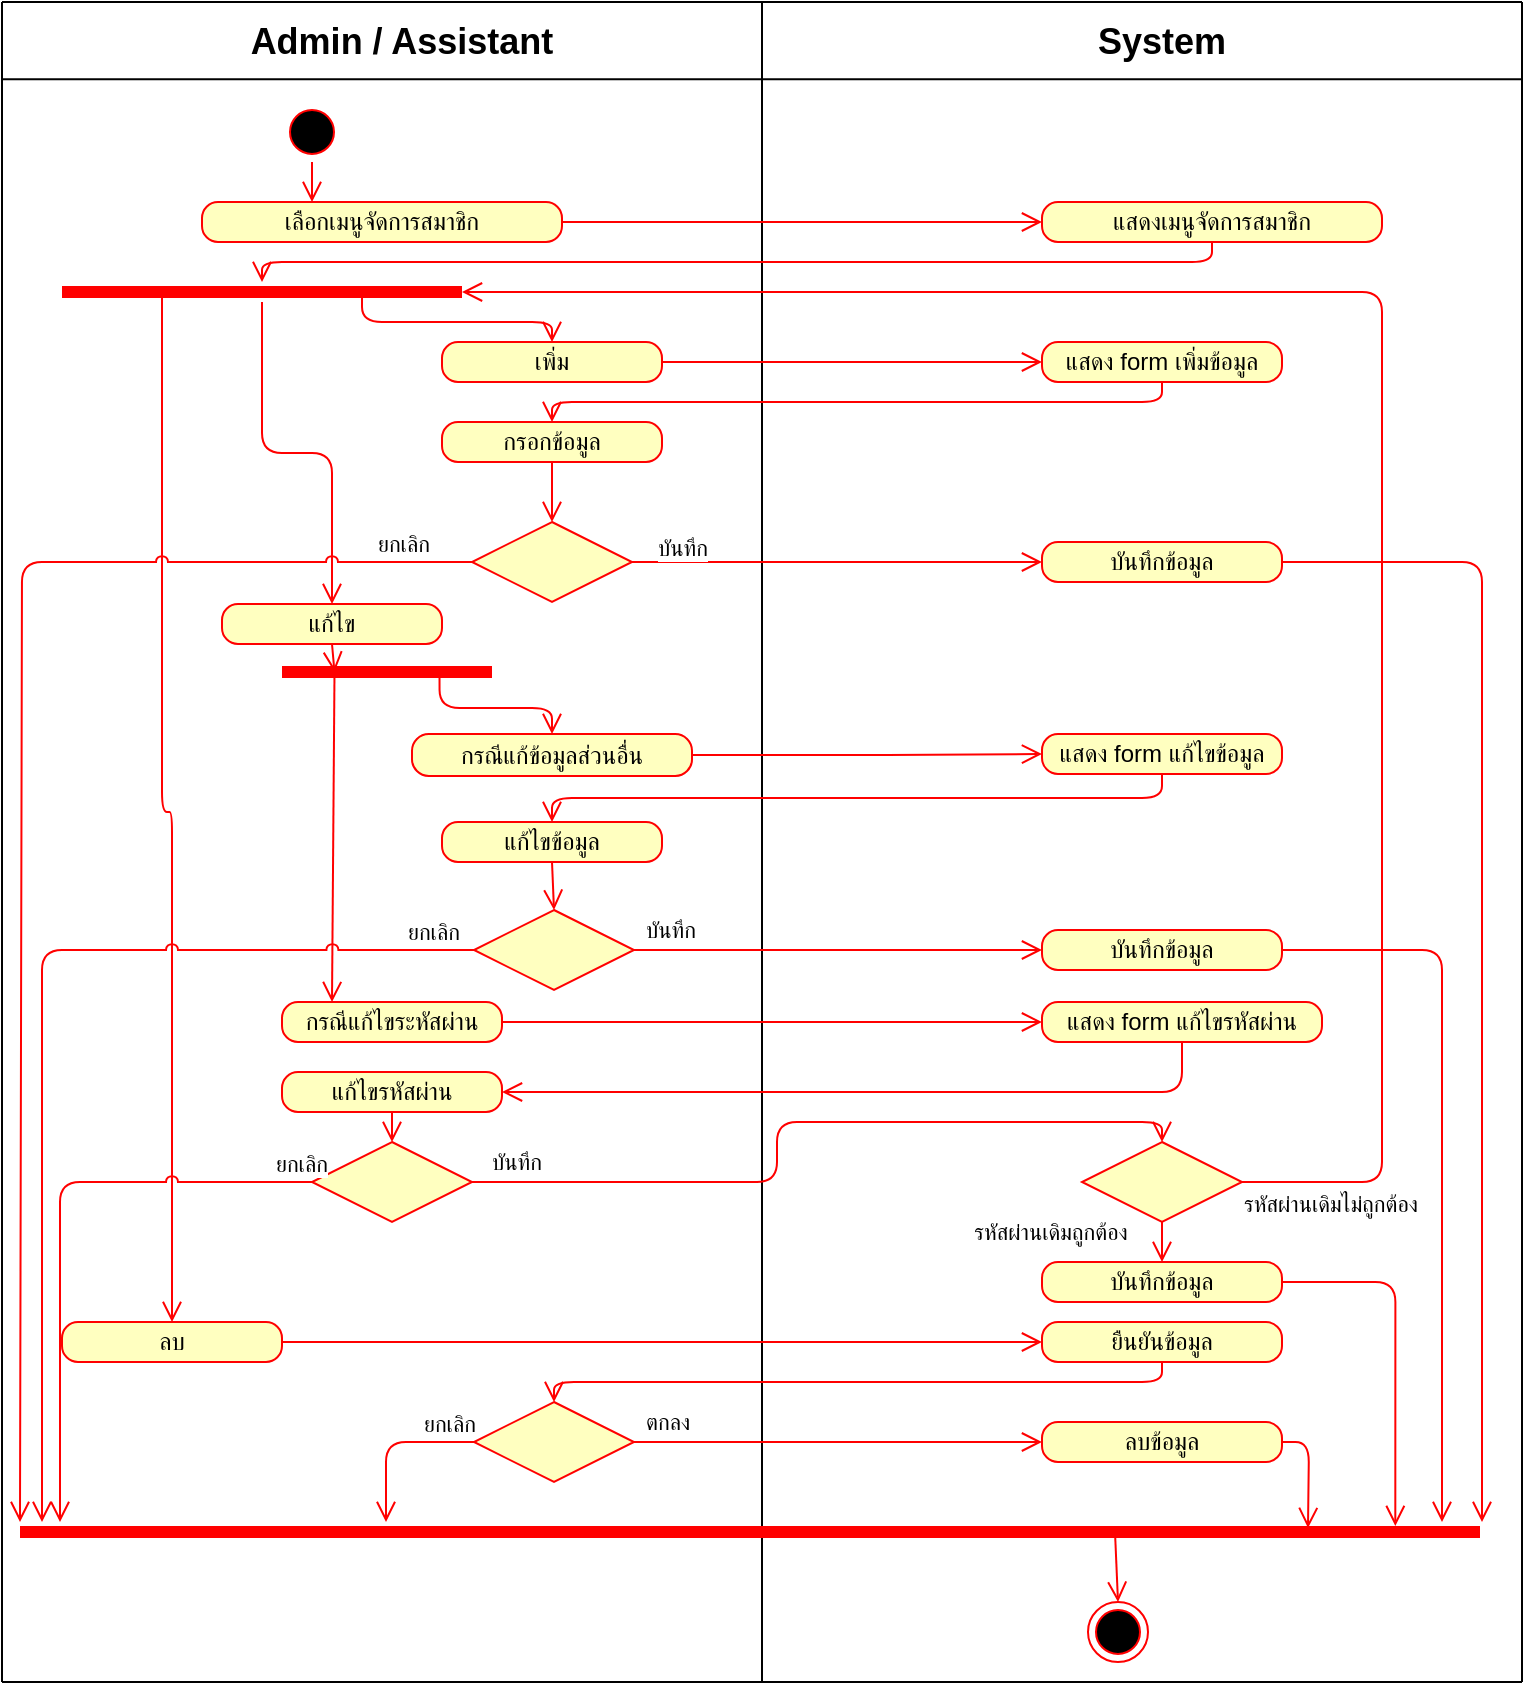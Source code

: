 <mxfile version="13.3.9" type="device"><diagram id="cFun0uLYScWGSc1wONvR" name="Page-1"><mxGraphModel dx="801" dy="513" grid="1" gridSize="10" guides="1" tooltips="1" connect="1" arrows="1" fold="1" page="1" pageScale="1" pageWidth="827" pageHeight="1169" math="0" shadow="0"><root><mxCell id="0"/><mxCell id="1" parent="0"/><mxCell id="8Ly0fzJCCH81qdeTu1yw-59" value="" style="endArrow=none;html=1;" parent="1" edge="1"><mxGeometry width="50" height="50" relative="1" as="geometry"><mxPoint x="420" y="880" as="sourcePoint"/><mxPoint x="420" y="40" as="targetPoint"/></mxGeometry></mxCell><mxCell id="8Ly0fzJCCH81qdeTu1yw-60" value="" style="endArrow=none;html=1;" parent="1" edge="1"><mxGeometry width="50" height="50" relative="1" as="geometry"><mxPoint x="40" y="880" as="sourcePoint"/><mxPoint x="40" y="40" as="targetPoint"/></mxGeometry></mxCell><mxCell id="8Ly0fzJCCH81qdeTu1yw-61" value="" style="endArrow=none;html=1;" parent="1" edge="1"><mxGeometry width="50" height="50" relative="1" as="geometry"><mxPoint x="800" y="880" as="sourcePoint"/><mxPoint x="800" y="40" as="targetPoint"/></mxGeometry></mxCell><mxCell id="8Ly0fzJCCH81qdeTu1yw-62" value="" style="endArrow=none;html=1;" parent="1" edge="1"><mxGeometry width="50" height="50" relative="1" as="geometry"><mxPoint x="800" y="40" as="sourcePoint"/><mxPoint x="40" y="40" as="targetPoint"/></mxGeometry></mxCell><mxCell id="8Ly0fzJCCH81qdeTu1yw-63" value="" style="endArrow=none;html=1;" parent="1" edge="1"><mxGeometry width="50" height="50" relative="1" as="geometry"><mxPoint x="800" y="78.67" as="sourcePoint"/><mxPoint x="40" y="78.67" as="targetPoint"/></mxGeometry></mxCell><mxCell id="8Ly0fzJCCH81qdeTu1yw-64" value="&lt;font style=&quot;font-size: 18px&quot;&gt;&lt;b&gt;Admin / Assistant&lt;/b&gt;&lt;/font&gt;" style="text;html=1;strokeColor=none;fillColor=none;align=center;verticalAlign=middle;whiteSpace=wrap;rounded=0;" parent="1" vertex="1"><mxGeometry x="150" y="50" width="180" height="20" as="geometry"/></mxCell><mxCell id="8Ly0fzJCCH81qdeTu1yw-65" value="&lt;font style=&quot;font-size: 18px&quot;&gt;&lt;b&gt;System&lt;/b&gt;&lt;/font&gt;" style="text;html=1;strokeColor=none;fillColor=none;align=center;verticalAlign=middle;whiteSpace=wrap;rounded=0;" parent="1" vertex="1"><mxGeometry x="600" y="50" width="40" height="20" as="geometry"/></mxCell><mxCell id="8Ly0fzJCCH81qdeTu1yw-66" value="" style="endArrow=none;html=1;" parent="1" edge="1"><mxGeometry width="50" height="50" relative="1" as="geometry"><mxPoint x="800" y="880" as="sourcePoint"/><mxPoint x="40" y="880" as="targetPoint"/></mxGeometry></mxCell><mxCell id="eu8TSUsdYFXi6fLhLV_U-1" value="เลือกเมนูจัดการสมาชิก" style="rounded=1;whiteSpace=wrap;html=1;arcSize=40;fontColor=#000000;fillColor=#ffffc0;strokeColor=#ff0000;" parent="1" vertex="1"><mxGeometry x="140" y="140" width="180" height="20" as="geometry"/></mxCell><mxCell id="eu8TSUsdYFXi6fLhLV_U-2" value="" style="edgeStyle=orthogonalEdgeStyle;html=1;verticalAlign=bottom;endArrow=open;endSize=8;strokeColor=#ff0000;exitX=1;exitY=0.5;exitDx=0;exitDy=0;entryX=0;entryY=0.5;entryDx=0;entryDy=0;" parent="1" source="eu8TSUsdYFXi6fLhLV_U-1" target="eu8TSUsdYFXi6fLhLV_U-5" edge="1"><mxGeometry relative="1" as="geometry"><mxPoint x="270" y="310" as="targetPoint"/><mxPoint x="350" y="220" as="sourcePoint"/></mxGeometry></mxCell><mxCell id="eu8TSUsdYFXi6fLhLV_U-3" value="" style="ellipse;html=1;shape=startState;fillColor=#000000;strokeColor=#ff0000;" parent="1" vertex="1"><mxGeometry x="180" y="90" width="30" height="30" as="geometry"/></mxCell><mxCell id="eu8TSUsdYFXi6fLhLV_U-4" value="" style="edgeStyle=orthogonalEdgeStyle;html=1;verticalAlign=bottom;endArrow=open;endSize=8;strokeColor=#ff0000;" parent="1" source="eu8TSUsdYFXi6fLhLV_U-3" edge="1"><mxGeometry relative="1" as="geometry"><mxPoint x="195" y="140" as="targetPoint"/></mxGeometry></mxCell><mxCell id="eu8TSUsdYFXi6fLhLV_U-5" value="แสดงเมนูจัดการสมาชิก" style="rounded=1;whiteSpace=wrap;html=1;arcSize=40;fontColor=#000000;fillColor=#ffffc0;strokeColor=#ff0000;" parent="1" vertex="1"><mxGeometry x="560" y="140" width="170" height="20" as="geometry"/></mxCell><mxCell id="eu8TSUsdYFXi6fLhLV_U-6" value="" style="shape=line;html=1;strokeWidth=6;strokeColor=#ff0000;" parent="1" vertex="1"><mxGeometry x="70" y="180" width="200" height="10" as="geometry"/></mxCell><mxCell id="eu8TSUsdYFXi6fLhLV_U-8" value="" style="edgeStyle=orthogonalEdgeStyle;html=1;verticalAlign=bottom;endArrow=open;endSize=8;strokeColor=#ff0000;exitX=0.75;exitY=0.5;exitDx=0;exitDy=0;exitPerimeter=0;entryX=0.5;entryY=0;entryDx=0;entryDy=0;" parent="1" source="eu8TSUsdYFXi6fLhLV_U-6" target="eu8TSUsdYFXi6fLhLV_U-11" edge="1"><mxGeometry relative="1" as="geometry"><mxPoint x="220" y="200" as="targetPoint"/><mxPoint x="180" y="200" as="sourcePoint"/></mxGeometry></mxCell><mxCell id="eu8TSUsdYFXi6fLhLV_U-9" value="" style="html=1;verticalAlign=bottom;endArrow=open;endSize=8;strokeColor=#ff0000;entryX=0.5;entryY=0;entryDx=0;entryDy=0;edgeStyle=orthogonalEdgeStyle;jumpStyle=arc;" parent="1" source="eu8TSUsdYFXi6fLhLV_U-6" target="eu8TSUsdYFXi6fLhLV_U-12" edge="1"><mxGeometry relative="1" as="geometry"><mxPoint x="120" y="310" as="targetPoint"/><mxPoint x="190" y="210" as="sourcePoint"/></mxGeometry></mxCell><mxCell id="eu8TSUsdYFXi6fLhLV_U-10" value="" style="edgeStyle=orthogonalEdgeStyle;html=1;verticalAlign=bottom;endArrow=open;endSize=8;strokeColor=#ff0000;exitX=0.5;exitY=1;exitDx=0;exitDy=0;" parent="1" source="eu8TSUsdYFXi6fLhLV_U-5" target="eu8TSUsdYFXi6fLhLV_U-6" edge="1"><mxGeometry relative="1" as="geometry"><mxPoint x="570" y="160" as="targetPoint"/><mxPoint x="490" y="170" as="sourcePoint"/></mxGeometry></mxCell><mxCell id="eu8TSUsdYFXi6fLhLV_U-11" value="เพิ่ม" style="rounded=1;whiteSpace=wrap;html=1;arcSize=40;fontColor=#000000;fillColor=#ffffc0;strokeColor=#ff0000;" parent="1" vertex="1"><mxGeometry x="260" y="210" width="110" height="20" as="geometry"/></mxCell><mxCell id="eu8TSUsdYFXi6fLhLV_U-12" value="แก้ไข" style="rounded=1;whiteSpace=wrap;html=1;arcSize=40;fontColor=#000000;fillColor=#ffffc0;strokeColor=#ff0000;" parent="1" vertex="1"><mxGeometry x="150" y="341" width="110" height="20" as="geometry"/></mxCell><mxCell id="eu8TSUsdYFXi6fLhLV_U-13" value="ลบ" style="rounded=1;whiteSpace=wrap;html=1;arcSize=40;fontColor=#000000;fillColor=#ffffc0;strokeColor=#ff0000;" parent="1" vertex="1"><mxGeometry x="70" y="700" width="110" height="20" as="geometry"/></mxCell><mxCell id="eu8TSUsdYFXi6fLhLV_U-14" value="แสดง form เพิ่มข้อมูล" style="rounded=1;whiteSpace=wrap;html=1;arcSize=40;fontColor=#000000;fillColor=#ffffc0;strokeColor=#ff0000;" parent="1" vertex="1"><mxGeometry x="560" y="210" width="120" height="20" as="geometry"/></mxCell><mxCell id="eu8TSUsdYFXi6fLhLV_U-15" value="" style="edgeStyle=orthogonalEdgeStyle;html=1;verticalAlign=bottom;endArrow=open;endSize=8;strokeColor=#ff0000;exitX=1;exitY=0.5;exitDx=0;exitDy=0;" parent="1" source="eu8TSUsdYFXi6fLhLV_U-11" target="eu8TSUsdYFXi6fLhLV_U-14" edge="1"><mxGeometry relative="1" as="geometry"><mxPoint x="550" y="225" as="targetPoint"/><mxPoint x="360" y="224.5" as="sourcePoint"/></mxGeometry></mxCell><mxCell id="eu8TSUsdYFXi6fLhLV_U-16" value="กรอกข้อมูล" style="rounded=1;whiteSpace=wrap;html=1;arcSize=40;fontColor=#000000;fillColor=#ffffc0;strokeColor=#ff0000;" parent="1" vertex="1"><mxGeometry x="260" y="250" width="110" height="20" as="geometry"/></mxCell><mxCell id="eu8TSUsdYFXi6fLhLV_U-17" value="" style="edgeStyle=orthogonalEdgeStyle;html=1;verticalAlign=bottom;endArrow=open;endSize=8;strokeColor=#ff0000;exitX=0.5;exitY=1;exitDx=0;exitDy=0;entryX=0.5;entryY=0;entryDx=0;entryDy=0;" parent="1" source="eu8TSUsdYFXi6fLhLV_U-14" target="eu8TSUsdYFXi6fLhLV_U-16" edge="1"><mxGeometry relative="1" as="geometry"><mxPoint x="600" y="300" as="targetPoint"/><mxPoint x="410" y="300" as="sourcePoint"/></mxGeometry></mxCell><mxCell id="eu8TSUsdYFXi6fLhLV_U-18" value="" style="rhombus;whiteSpace=wrap;html=1;fillColor=#ffffc0;strokeColor=#ff0000;" parent="1" vertex="1"><mxGeometry x="275" y="300" width="80" height="40" as="geometry"/></mxCell><mxCell id="eu8TSUsdYFXi6fLhLV_U-22" value="บันทึก" style="edgeStyle=orthogonalEdgeStyle;html=1;align=left;verticalAlign=top;endArrow=open;endSize=8;strokeColor=#ff0000;exitX=1;exitY=0.5;exitDx=0;exitDy=0;" parent="1" source="eu8TSUsdYFXi6fLhLV_U-18" edge="1"><mxGeometry x="-0.9" y="20" relative="1" as="geometry"><mxPoint x="560" y="320" as="targetPoint"/><mxPoint x="330" y="350" as="sourcePoint"/><mxPoint as="offset"/></mxGeometry></mxCell><mxCell id="eu8TSUsdYFXi6fLhLV_U-23" value="บันทึกข้อมูล" style="rounded=1;whiteSpace=wrap;html=1;arcSize=40;fontColor=#000000;fillColor=#ffffc0;strokeColor=#ff0000;" parent="1" vertex="1"><mxGeometry x="560" y="310" width="120" height="20" as="geometry"/></mxCell><mxCell id="eu8TSUsdYFXi6fLhLV_U-25" value="" style="edgeStyle=orthogonalEdgeStyle;html=1;verticalAlign=bottom;endArrow=open;endSize=8;strokeColor=#ff0000;exitX=1;exitY=0.5;exitDx=0;exitDy=0;" parent="1" source="eu8TSUsdYFXi6fLhLV_U-23" edge="1"><mxGeometry relative="1" as="geometry"><mxPoint x="780" y="800" as="targetPoint"/><mxPoint x="705" y="430" as="sourcePoint"/><Array as="points"><mxPoint x="780" y="320"/></Array></mxGeometry></mxCell><mxCell id="eu8TSUsdYFXi6fLhLV_U-28" value="" style="edgeStyle=orthogonalEdgeStyle;html=1;verticalAlign=bottom;endArrow=open;endSize=8;strokeColor=#ff0000;entryX=0.5;entryY=0;entryDx=0;entryDy=0;exitX=0.5;exitY=1;exitDx=0;exitDy=0;" parent="1" source="eu8TSUsdYFXi6fLhLV_U-16" target="eu8TSUsdYFXi6fLhLV_U-18" edge="1"><mxGeometry relative="1" as="geometry"><mxPoint x="314.5" y="310" as="targetPoint"/><mxPoint x="314.5" y="270" as="sourcePoint"/></mxGeometry></mxCell><mxCell id="eu8TSUsdYFXi6fLhLV_U-30" value="" style="shape=line;html=1;strokeWidth=6;strokeColor=#ff0000;" parent="1" vertex="1"><mxGeometry x="180" y="370" width="105" height="10" as="geometry"/></mxCell><mxCell id="eu8TSUsdYFXi6fLhLV_U-33" value="" style="edgeStyle=orthogonalEdgeStyle;html=1;verticalAlign=bottom;endArrow=open;endSize=8;strokeColor=#ff0000;exitX=0.25;exitY=0.5;exitDx=0;exitDy=0;exitPerimeter=0;entryX=0.5;entryY=0;entryDx=0;entryDy=0;jumpStyle=none;" parent="1" source="eu8TSUsdYFXi6fLhLV_U-6" target="eu8TSUsdYFXi6fLhLV_U-13" edge="1"><mxGeometry relative="1" as="geometry"><mxPoint x="120" y="280" as="targetPoint"/><mxPoint x="325" y="280" as="sourcePoint"/></mxGeometry></mxCell><mxCell id="eu8TSUsdYFXi6fLhLV_U-36" value="" style="html=1;verticalAlign=bottom;endArrow=open;endSize=8;strokeColor=#ff0000;entryX=0.25;entryY=0.5;entryDx=0;entryDy=0;entryPerimeter=0;exitX=0.5;exitY=1;exitDx=0;exitDy=0;" parent="1" source="eu8TSUsdYFXi6fLhLV_U-12" target="eu8TSUsdYFXi6fLhLV_U-30" edge="1"><mxGeometry relative="1" as="geometry"><mxPoint x="201.25" y="425" as="targetPoint"/><mxPoint x="210" y="395" as="sourcePoint"/></mxGeometry></mxCell><mxCell id="eu8TSUsdYFXi6fLhLV_U-37" value="กรณีแก้ข้อมูลส่วนอื่น" style="rounded=1;whiteSpace=wrap;html=1;arcSize=40;fontColor=#000000;fillColor=#ffffc0;strokeColor=#ff0000;" parent="1" vertex="1"><mxGeometry x="245" y="406" width="140" height="21" as="geometry"/></mxCell><mxCell id="eu8TSUsdYFXi6fLhLV_U-38" value="กรณีแก้ไขระหัสผ่าน" style="rounded=1;whiteSpace=wrap;html=1;arcSize=40;fontColor=#000000;fillColor=#ffffc0;strokeColor=#ff0000;" parent="1" vertex="1"><mxGeometry x="180" y="540" width="110" height="20" as="geometry"/></mxCell><mxCell id="eu8TSUsdYFXi6fLhLV_U-39" value="" style="rhombus;whiteSpace=wrap;html=1;fillColor=#ffffc0;strokeColor=#ff0000;" parent="1" vertex="1"><mxGeometry x="276" y="494" width="80" height="40" as="geometry"/></mxCell><mxCell id="eu8TSUsdYFXi6fLhLV_U-40" value="" style="html=1;verticalAlign=bottom;endArrow=open;endSize=8;strokeColor=#ff0000;entryX=0.5;entryY=0;entryDx=0;entryDy=0;exitX=0.75;exitY=0.5;exitDx=0;exitDy=0;exitPerimeter=0;edgeStyle=orthogonalEdgeStyle;" parent="1" source="eu8TSUsdYFXi6fLhLV_U-30" target="eu8TSUsdYFXi6fLhLV_U-37" edge="1"><mxGeometry relative="1" as="geometry"><mxPoint x="214.25" y="395" as="targetPoint"/><mxPoint x="215" y="371" as="sourcePoint"/></mxGeometry></mxCell><mxCell id="eu8TSUsdYFXi6fLhLV_U-41" value="" style="edgeStyle=orthogonalEdgeStyle;html=1;verticalAlign=bottom;endArrow=open;endSize=8;strokeColor=#ff0000;entryX=0;entryY=0.5;entryDx=0;entryDy=0;exitX=1;exitY=0.5;exitDx=0;exitDy=0;" parent="1" source="eu8TSUsdYFXi6fLhLV_U-37" target="eu8TSUsdYFXi6fLhLV_U-42" edge="1"><mxGeometry relative="1" as="geometry"><mxPoint x="560" y="415.5" as="targetPoint"/><mxPoint x="390" y="416" as="sourcePoint"/></mxGeometry></mxCell><mxCell id="eu8TSUsdYFXi6fLhLV_U-42" value="แสดง form แก้ไขข้อมูล" style="rounded=1;whiteSpace=wrap;html=1;arcSize=40;fontColor=#000000;fillColor=#ffffc0;strokeColor=#ff0000;" parent="1" vertex="1"><mxGeometry x="560" y="406" width="120" height="20" as="geometry"/></mxCell><mxCell id="eu8TSUsdYFXi6fLhLV_U-43" value="แก้ไขข้อมูล" style="rounded=1;whiteSpace=wrap;html=1;arcSize=40;fontColor=#000000;fillColor=#ffffc0;strokeColor=#ff0000;" parent="1" vertex="1"><mxGeometry x="260" y="450" width="110" height="20" as="geometry"/></mxCell><mxCell id="eu8TSUsdYFXi6fLhLV_U-44" value="" style="edgeStyle=orthogonalEdgeStyle;html=1;verticalAlign=bottom;endArrow=open;endSize=8;strokeColor=#ff0000;exitX=0.5;exitY=1;exitDx=0;exitDy=0;entryX=0.5;entryY=0;entryDx=0;entryDy=0;" parent="1" source="eu8TSUsdYFXi6fLhLV_U-42" target="eu8TSUsdYFXi6fLhLV_U-43" edge="1"><mxGeometry relative="1" as="geometry"><mxPoint x="600" y="520" as="targetPoint"/><mxPoint x="410" y="520" as="sourcePoint"/></mxGeometry></mxCell><mxCell id="eu8TSUsdYFXi6fLhLV_U-45" value="" style="html=1;verticalAlign=bottom;endArrow=open;endSize=8;strokeColor=#ff0000;exitX=0.5;exitY=1;exitDx=0;exitDy=0;entryX=0.5;entryY=0;entryDx=0;entryDy=0;" parent="1" source="eu8TSUsdYFXi6fLhLV_U-43" target="eu8TSUsdYFXi6fLhLV_U-39" edge="1"><mxGeometry relative="1" as="geometry"><mxPoint x="490" y="520" as="targetPoint"/><mxPoint x="480" y="480" as="sourcePoint"/></mxGeometry></mxCell><mxCell id="eu8TSUsdYFXi6fLhLV_U-46" value="บันทึก" style="edgeStyle=orthogonalEdgeStyle;html=1;align=left;verticalAlign=top;endArrow=open;endSize=8;strokeColor=#ff0000;exitX=1;exitY=0.5;exitDx=0;exitDy=0;entryX=0;entryY=0.5;entryDx=0;entryDy=0;" parent="1" source="eu8TSUsdYFXi6fLhLV_U-39" target="eu8TSUsdYFXi6fLhLV_U-47" edge="1"><mxGeometry x="-0.961" y="24" relative="1" as="geometry"><mxPoint x="561" y="513.5" as="targetPoint"/><mxPoint x="356" y="513.5" as="sourcePoint"/><mxPoint y="1" as="offset"/></mxGeometry></mxCell><mxCell id="eu8TSUsdYFXi6fLhLV_U-47" value="บันทึกข้อมูล" style="rounded=1;whiteSpace=wrap;html=1;arcSize=40;fontColor=#000000;fillColor=#ffffc0;strokeColor=#ff0000;" parent="1" vertex="1"><mxGeometry x="560" y="504" width="120" height="20" as="geometry"/></mxCell><mxCell id="eu8TSUsdYFXi6fLhLV_U-48" value="บันทึกข้อมูล" style="rounded=1;whiteSpace=wrap;html=1;arcSize=40;fontColor=#000000;fillColor=#ffffc0;strokeColor=#ff0000;" parent="1" vertex="1"><mxGeometry x="560" y="670" width="120" height="20" as="geometry"/></mxCell><mxCell id="eu8TSUsdYFXi6fLhLV_U-49" value="" style="edgeStyle=orthogonalEdgeStyle;html=1;verticalAlign=bottom;endArrow=open;endSize=8;strokeColor=#ff0000;entryX=0;entryY=0.5;entryDx=0;entryDy=0;exitX=1;exitY=0.5;exitDx=0;exitDy=0;" parent="1" source="eu8TSUsdYFXi6fLhLV_U-38" target="fjoPkncIhNJe34B8TYIL-6" edge="1"><mxGeometry relative="1" as="geometry"><mxPoint x="450" y="559.5" as="targetPoint"/><mxPoint x="280" y="560" as="sourcePoint"/></mxGeometry></mxCell><mxCell id="eu8TSUsdYFXi6fLhLV_U-50" value="" style="html=1;verticalAlign=bottom;endArrow=open;endSize=8;strokeColor=#ff0000;exitX=0.25;exitY=0.5;exitDx=0;exitDy=0;exitPerimeter=0;" parent="1" source="eu8TSUsdYFXi6fLhLV_U-30" edge="1"><mxGeometry relative="1" as="geometry"><mxPoint x="205" y="540" as="targetPoint"/><mxPoint x="204.25" y="385" as="sourcePoint"/></mxGeometry></mxCell><mxCell id="eu8TSUsdYFXi6fLhLV_U-51" value="ยกเลิก" style="edgeStyle=orthogonalEdgeStyle;html=1;align=left;verticalAlign=bottom;endArrow=open;endSize=8;strokeColor=#ff0000;rounded=1;exitX=0;exitY=0.5;exitDx=0;exitDy=0;jumpStyle=arc;" parent="1" source="eu8TSUsdYFXi6fLhLV_U-39" edge="1"><mxGeometry x="-0.86" relative="1" as="geometry"><mxPoint x="60" y="800" as="targetPoint"/><mxPoint x="276" y="514" as="sourcePoint"/><Array as="points"><mxPoint x="60" y="514"/><mxPoint x="60" y="690"/></Array><mxPoint as="offset"/></mxGeometry></mxCell><mxCell id="eu8TSUsdYFXi6fLhLV_U-52" value="ยืนยันข้อมูล" style="rounded=1;whiteSpace=wrap;html=1;arcSize=40;fontColor=#000000;fillColor=#ffffc0;strokeColor=#ff0000;" parent="1" vertex="1"><mxGeometry x="560" y="700" width="120" height="20" as="geometry"/></mxCell><mxCell id="eu8TSUsdYFXi6fLhLV_U-53" value="" style="edgeStyle=orthogonalEdgeStyle;html=1;verticalAlign=bottom;endArrow=open;endSize=8;strokeColor=#ff0000;exitX=1;exitY=0.5;exitDx=0;exitDy=0;entryX=0;entryY=0.5;entryDx=0;entryDy=0;" parent="1" source="eu8TSUsdYFXi6fLhLV_U-13" target="eu8TSUsdYFXi6fLhLV_U-52" edge="1"><mxGeometry relative="1" as="geometry"><mxPoint x="365" y="594.5" as="targetPoint"/><mxPoint x="175" y="594.5" as="sourcePoint"/></mxGeometry></mxCell><mxCell id="eu8TSUsdYFXi6fLhLV_U-54" value="" style="rhombus;whiteSpace=wrap;html=1;fillColor=#ffffc0;strokeColor=#ff0000;" parent="1" vertex="1"><mxGeometry x="276" y="740" width="80" height="40" as="geometry"/></mxCell><mxCell id="eu8TSUsdYFXi6fLhLV_U-55" value="" style="html=1;verticalAlign=bottom;endArrow=open;endSize=8;strokeColor=#ff0000;exitX=0.5;exitY=1;exitDx=0;exitDy=0;edgeStyle=orthogonalEdgeStyle;entryX=0.5;entryY=0;entryDx=0;entryDy=0;" parent="1" source="eu8TSUsdYFXi6fLhLV_U-52" target="eu8TSUsdYFXi6fLhLV_U-54" edge="1"><mxGeometry relative="1" as="geometry"><mxPoint x="320" y="630" as="targetPoint"/><mxPoint x="635" y="628" as="sourcePoint"/></mxGeometry></mxCell><mxCell id="eu8TSUsdYFXi6fLhLV_U-56" value="ลบข้อมูล" style="rounded=1;whiteSpace=wrap;html=1;arcSize=40;fontColor=#000000;fillColor=#ffffc0;strokeColor=#ff0000;" parent="1" vertex="1"><mxGeometry x="560" y="750" width="120" height="20" as="geometry"/></mxCell><mxCell id="eu8TSUsdYFXi6fLhLV_U-58" value="ตกลง" style="edgeStyle=orthogonalEdgeStyle;html=1;align=left;verticalAlign=top;endArrow=open;endSize=8;strokeColor=#ff0000;exitX=1;exitY=0.5;exitDx=0;exitDy=0;entryX=0;entryY=0.5;entryDx=0;entryDy=0;" parent="1" source="eu8TSUsdYFXi6fLhLV_U-54" target="eu8TSUsdYFXi6fLhLV_U-56" edge="1"><mxGeometry x="-0.961" y="24" relative="1" as="geometry"><mxPoint x="560" y="648" as="targetPoint"/><mxPoint x="370" y="647.5" as="sourcePoint"/><mxPoint y="1" as="offset"/></mxGeometry></mxCell><mxCell id="eu8TSUsdYFXi6fLhLV_U-59" value="ยกเลิก" style="html=1;align=left;verticalAlign=bottom;endArrow=open;endSize=8;strokeColor=#ff0000;rounded=1;exitX=0;exitY=0.5;exitDx=0;exitDy=0;edgeStyle=orthogonalEdgeStyle;" parent="1" source="eu8TSUsdYFXi6fLhLV_U-54" edge="1"><mxGeometry x="-0.346" relative="1" as="geometry"><mxPoint x="232" y="800" as="targetPoint"/><mxPoint x="270" y="640" as="sourcePoint"/><Array as="points"><mxPoint x="232" y="760"/><mxPoint x="232" y="790"/></Array><mxPoint as="offset"/></mxGeometry></mxCell><mxCell id="eu8TSUsdYFXi6fLhLV_U-60" value="" style="shape=line;html=1;strokeWidth=6;strokeColor=#ff0000;" parent="1" vertex="1"><mxGeometry x="49" y="800" width="730" height="10" as="geometry"/></mxCell><mxCell id="eu8TSUsdYFXi6fLhLV_U-61" value="" style="ellipse;html=1;shape=endState;fillColor=#000000;strokeColor=#ff0000;" parent="1" vertex="1"><mxGeometry x="583" y="840" width="30" height="30" as="geometry"/></mxCell><mxCell id="eu8TSUsdYFXi6fLhLV_U-63" value="" style="html=1;verticalAlign=bottom;endArrow=open;endSize=8;strokeColor=#ff0000;entryX=0.5;entryY=0;entryDx=0;entryDy=0;exitX=0.75;exitY=0.5;exitDx=0;exitDy=0;exitPerimeter=0;" parent="1" source="eu8TSUsdYFXi6fLhLV_U-60" target="eu8TSUsdYFXi6fLhLV_U-61" edge="1"><mxGeometry relative="1" as="geometry"><mxPoint x="710" y="790" as="targetPoint"/><mxPoint x="440" y="790" as="sourcePoint"/></mxGeometry></mxCell><mxCell id="eu8TSUsdYFXi6fLhLV_U-64" value="" style="html=1;verticalAlign=bottom;endArrow=open;endSize=8;strokeColor=#ff0000;exitX=1;exitY=0.5;exitDx=0;exitDy=0;edgeStyle=orthogonalEdgeStyle;" parent="1" source="eu8TSUsdYFXi6fLhLV_U-47" edge="1"><mxGeometry relative="1" as="geometry"><mxPoint x="760" y="800" as="targetPoint"/><mxPoint x="650" y="450" as="sourcePoint"/><Array as="points"><mxPoint x="760" y="514"/><mxPoint x="760" y="750"/></Array></mxGeometry></mxCell><mxCell id="eu8TSUsdYFXi6fLhLV_U-65" value="" style="html=1;verticalAlign=bottom;endArrow=open;endSize=8;strokeColor=#ff0000;exitX=1;exitY=0.5;exitDx=0;exitDy=0;edgeStyle=orthogonalEdgeStyle;entryX=1;entryY=0.5;entryDx=0;entryDy=0;entryPerimeter=0;" parent="1" source="fjoPkncIhNJe34B8TYIL-1" target="eu8TSUsdYFXi6fLhLV_U-6" edge="1"><mxGeometry relative="1" as="geometry"><mxPoint x="730" y="190" as="targetPoint"/><mxPoint x="660" y="560" as="sourcePoint"/><Array as="points"><mxPoint x="730" y="630"/><mxPoint x="730" y="185"/></Array></mxGeometry></mxCell><mxCell id="eu8TSUsdYFXi6fLhLV_U-66" value="" style="html=1;verticalAlign=bottom;endArrow=open;endSize=8;strokeColor=#ff0000;exitX=1;exitY=0.5;exitDx=0;exitDy=0;edgeStyle=orthogonalEdgeStyle;" parent="1" source="eu8TSUsdYFXi6fLhLV_U-56" edge="1"><mxGeometry relative="1" as="geometry"><mxPoint x="693" y="803" as="targetPoint"/><mxPoint x="690" y="570" as="sourcePoint"/></mxGeometry></mxCell><mxCell id="eu8TSUsdYFXi6fLhLV_U-68" value="ยกเลิก" style="edgeStyle=orthogonalEdgeStyle;html=1;align=left;verticalAlign=bottom;endArrow=open;endSize=8;strokeColor=#ff0000;rounded=1;exitX=0;exitY=0.5;exitDx=0;exitDy=0;jumpStyle=arc;" parent="1" source="eu8TSUsdYFXi6fLhLV_U-18" edge="1"><mxGeometry x="-0.86" relative="1" as="geometry"><mxPoint x="49" y="800" as="targetPoint"/><mxPoint x="281" y="310" as="sourcePoint"/><Array as="points"><mxPoint x="50" y="320"/><mxPoint x="50" y="556"/><mxPoint x="49" y="556"/></Array><mxPoint as="offset"/></mxGeometry></mxCell><mxCell id="fjoPkncIhNJe34B8TYIL-1" value="" style="rhombus;whiteSpace=wrap;html=1;fillColor=#ffffc0;strokeColor=#ff0000;" parent="1" vertex="1"><mxGeometry x="580" y="610" width="80" height="40" as="geometry"/></mxCell><mxCell id="fjoPkncIhNJe34B8TYIL-2" value="&lt;font style=&quot;font-size: 11px&quot;&gt;รหัสผ่านเดิมไม่ถูกต้อง&lt;/font&gt;" style="text;html=1;align=center;verticalAlign=middle;resizable=0;points=[];autosize=1;" parent="1" vertex="1"><mxGeometry x="644" y="631" width="120" height="20" as="geometry"/></mxCell><mxCell id="fjoPkncIhNJe34B8TYIL-3" value="" style="html=1;verticalAlign=bottom;endArrow=open;endSize=8;strokeColor=#ff0000;exitX=0.5;exitY=1;exitDx=0;exitDy=0;entryX=0.5;entryY=0;entryDx=0;entryDy=0;" parent="1" source="fjoPkncIhNJe34B8TYIL-1" target="eu8TSUsdYFXi6fLhLV_U-48" edge="1"><mxGeometry relative="1" as="geometry"><mxPoint x="326" y="504" as="targetPoint"/><mxPoint x="325" y="480" as="sourcePoint"/></mxGeometry></mxCell><mxCell id="fjoPkncIhNJe34B8TYIL-4" value="&lt;font style=&quot;font-size: 11px&quot;&gt;รหัสผ่านเดิมถูกต้อง&lt;/font&gt;" style="text;html=1;align=center;verticalAlign=middle;resizable=0;points=[];autosize=1;" parent="1" vertex="1"><mxGeometry x="509" y="645" width="110" height="20" as="geometry"/></mxCell><mxCell id="fjoPkncIhNJe34B8TYIL-5" value="" style="html=1;verticalAlign=bottom;endArrow=open;endSize=8;strokeColor=#ff0000;edgeStyle=orthogonalEdgeStyle;entryX=0.942;entryY=0.2;entryDx=0;entryDy=0;entryPerimeter=0;" parent="1" target="eu8TSUsdYFXi6fLhLV_U-60" edge="1"><mxGeometry relative="1" as="geometry"><mxPoint x="736" y="790" as="targetPoint"/><mxPoint x="680" y="680" as="sourcePoint"/><Array as="points"><mxPoint x="680" y="680"/><mxPoint x="737" y="680"/></Array></mxGeometry></mxCell><mxCell id="fjoPkncIhNJe34B8TYIL-6" value="แสดง form แก้ไขรหัสผ่าน" style="rounded=1;whiteSpace=wrap;html=1;arcSize=40;fontColor=#000000;fillColor=#ffffc0;strokeColor=#ff0000;" parent="1" vertex="1"><mxGeometry x="560" y="540" width="140" height="20" as="geometry"/></mxCell><mxCell id="fjoPkncIhNJe34B8TYIL-7" value="" style="edgeStyle=orthogonalEdgeStyle;html=1;verticalAlign=bottom;endArrow=open;endSize=8;strokeColor=#ff0000;exitX=0.5;exitY=1;exitDx=0;exitDy=0;entryX=1;entryY=0.5;entryDx=0;entryDy=0;" parent="1" source="fjoPkncIhNJe34B8TYIL-6" target="fjoPkncIhNJe34B8TYIL-8" edge="1"><mxGeometry relative="1" as="geometry"><mxPoint x="308" y="595" as="targetPoint"/><mxPoint x="613" y="571" as="sourcePoint"/><Array as="points"><mxPoint x="630" y="585"/></Array></mxGeometry></mxCell><mxCell id="fjoPkncIhNJe34B8TYIL-8" value="แก้ไขรหัสผ่าน" style="rounded=1;whiteSpace=wrap;html=1;arcSize=40;fontColor=#000000;fillColor=#ffffc0;strokeColor=#ff0000;" parent="1" vertex="1"><mxGeometry x="180" y="575" width="110" height="20" as="geometry"/></mxCell><mxCell id="fjoPkncIhNJe34B8TYIL-9" value="" style="rhombus;whiteSpace=wrap;html=1;fillColor=#ffffc0;strokeColor=#ff0000;" parent="1" vertex="1"><mxGeometry x="195" y="610" width="80" height="40" as="geometry"/></mxCell><mxCell id="fjoPkncIhNJe34B8TYIL-10" value="" style="html=1;verticalAlign=bottom;endArrow=open;endSize=8;strokeColor=#ff0000;exitX=0.5;exitY=1;exitDx=0;exitDy=0;entryX=0.5;entryY=0;entryDx=0;entryDy=0;" parent="1" source="fjoPkncIhNJe34B8TYIL-8" target="fjoPkncIhNJe34B8TYIL-9" edge="1"><mxGeometry relative="1" as="geometry"><mxPoint x="326" y="504" as="targetPoint"/><mxPoint x="325" y="480" as="sourcePoint"/></mxGeometry></mxCell><mxCell id="fjoPkncIhNJe34B8TYIL-11" value="บันทึก" style="edgeStyle=orthogonalEdgeStyle;html=1;align=left;verticalAlign=top;endArrow=open;endSize=8;strokeColor=#ff0000;exitX=1;exitY=0.5;exitDx=0;exitDy=0;entryX=0.5;entryY=0;entryDx=0;entryDy=0;" parent="1" source="fjoPkncIhNJe34B8TYIL-9" target="fjoPkncIhNJe34B8TYIL-1" edge="1"><mxGeometry x="-0.961" y="24" relative="1" as="geometry"><mxPoint x="560" y="600" as="targetPoint"/><mxPoint x="276" y="629.5" as="sourcePoint"/><mxPoint y="1" as="offset"/></mxGeometry></mxCell><mxCell id="fjoPkncIhNJe34B8TYIL-12" value="ยกเลิก" style="edgeStyle=orthogonalEdgeStyle;html=1;align=left;verticalAlign=bottom;endArrow=open;endSize=8;strokeColor=#ff0000;rounded=1;jumpStyle=arc;exitX=0;exitY=0.5;exitDx=0;exitDy=0;" parent="1" source="fjoPkncIhNJe34B8TYIL-9" edge="1"><mxGeometry x="-0.86" relative="1" as="geometry"><mxPoint x="69" y="800" as="targetPoint"/><mxPoint x="190" y="630" as="sourcePoint"/><Array as="points"><mxPoint x="69" y="630"/></Array><mxPoint as="offset"/></mxGeometry></mxCell></root></mxGraphModel></diagram></mxfile>